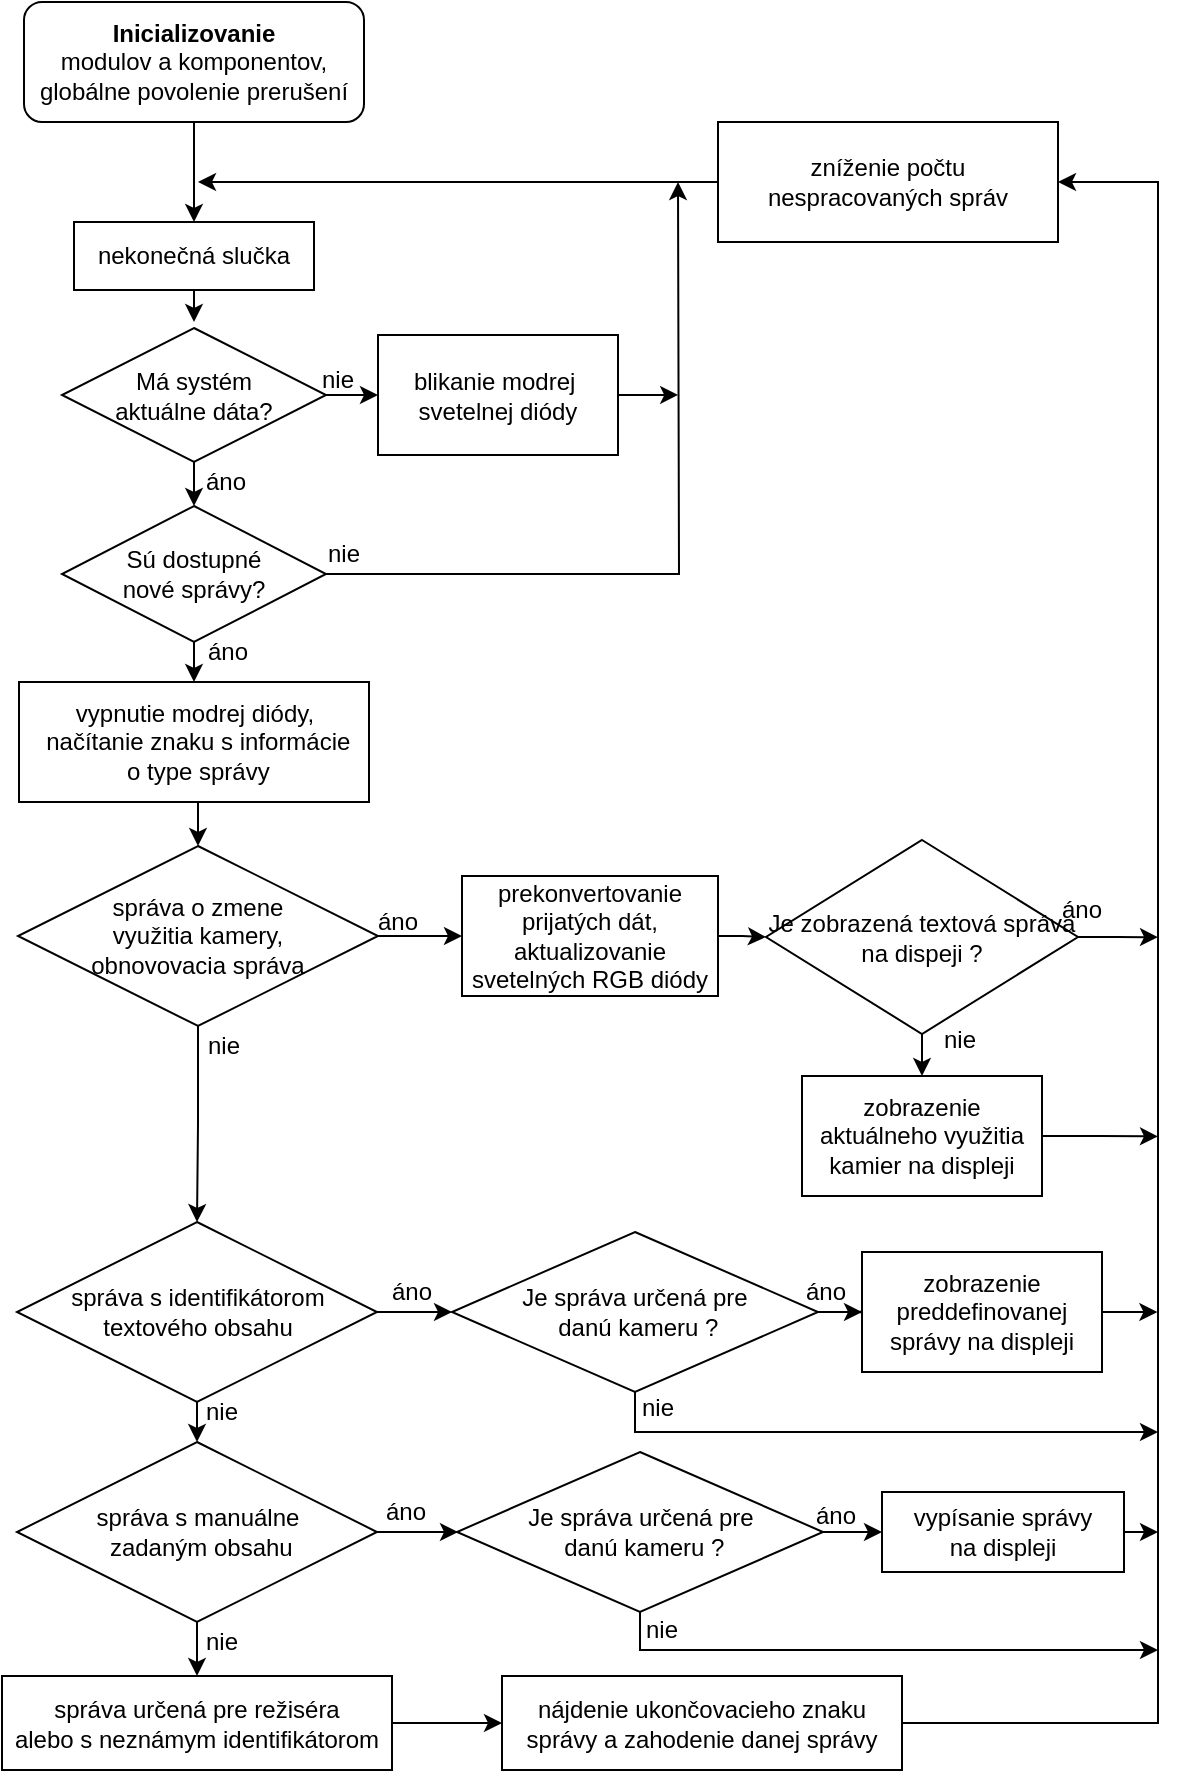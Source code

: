 <mxfile version="10.5.9" type="google"><diagram id="bNMlKe2uqAGoRYY3oSk_" name="Page-1"><mxGraphModel dx="1394" dy="764" grid="1" gridSize="10" guides="1" tooltips="1" connect="1" arrows="1" fold="1" page="1" pageScale="1" pageWidth="1169" pageHeight="827" math="0" shadow="0"><root><mxCell id="0"/><mxCell id="1" parent="0"/><mxCell id="bXKH13xxcR0M1pIBPUV--12" style="edgeStyle=orthogonalEdgeStyle;rounded=0;orthogonalLoop=1;jettySize=auto;html=1;exitX=0.5;exitY=1;exitDx=0;exitDy=0;entryX=0.5;entryY=0;entryDx=0;entryDy=0;" parent="1" source="bXKH13xxcR0M1pIBPUV--1" target="bXKH13xxcR0M1pIBPUV--3" edge="1"><mxGeometry relative="1" as="geometry"/></mxCell><mxCell id="bXKH13xxcR0M1pIBPUV--1" value="&lt;b&gt;Inicializovanie&lt;/b&gt;&lt;br&gt;modulov a komponentov,&lt;br&gt;globálne povolenie prerušení&lt;br&gt;" style="rounded=1;whiteSpace=wrap;html=1;" parent="1" vertex="1"><mxGeometry x="173" y="10" width="170" height="60" as="geometry"/></mxCell><mxCell id="bXKH13xxcR0M1pIBPUV--11" style="edgeStyle=orthogonalEdgeStyle;rounded=0;orthogonalLoop=1;jettySize=auto;html=1;exitX=0.5;exitY=1;exitDx=0;exitDy=0;" parent="1" source="bXKH13xxcR0M1pIBPUV--3" edge="1"><mxGeometry relative="1" as="geometry"><mxPoint x="258" y="170" as="targetPoint"/></mxGeometry></mxCell><mxCell id="bXKH13xxcR0M1pIBPUV--3" value="nekonečná slučka" style="rounded=0;whiteSpace=wrap;html=1;" parent="1" vertex="1"><mxGeometry x="198" y="120" width="120" height="34" as="geometry"/></mxCell><mxCell id="bXKH13xxcR0M1pIBPUV--10" style="edgeStyle=orthogonalEdgeStyle;rounded=0;orthogonalLoop=1;jettySize=auto;html=1;exitX=1;exitY=0.5;exitDx=0;exitDy=0;entryX=0;entryY=0.5;entryDx=0;entryDy=0;" parent="1" source="bXKH13xxcR0M1pIBPUV--4" target="bXKH13xxcR0M1pIBPUV--6" edge="1"><mxGeometry relative="1" as="geometry"><mxPoint x="340" y="230" as="targetPoint"/><Array as="points"><mxPoint x="330" y="206"/><mxPoint x="330" y="206"/></Array></mxGeometry></mxCell><mxCell id="bXKH13xxcR0M1pIBPUV--14" style="edgeStyle=orthogonalEdgeStyle;rounded=0;orthogonalLoop=1;jettySize=auto;html=1;exitX=0.5;exitY=1;exitDx=0;exitDy=0;entryX=0.5;entryY=0;entryDx=0;entryDy=0;" parent="1" source="bXKH13xxcR0M1pIBPUV--4" target="bXKH13xxcR0M1pIBPUV--5" edge="1"><mxGeometry relative="1" as="geometry"/></mxCell><mxCell id="bXKH13xxcR0M1pIBPUV--4" value="Má systém &lt;br&gt;aktuálne dáta?" style="rhombus;whiteSpace=wrap;html=1;" parent="1" vertex="1"><mxGeometry x="192" y="173" width="132" height="67" as="geometry"/></mxCell><mxCell id="bXKH13xxcR0M1pIBPUV--13" style="edgeStyle=orthogonalEdgeStyle;rounded=0;orthogonalLoop=1;jettySize=auto;html=1;exitX=0.5;exitY=1;exitDx=0;exitDy=0;entryX=0.5;entryY=0;entryDx=0;entryDy=0;" parent="1" source="bXKH13xxcR0M1pIBPUV--5" target="bXKH13xxcR0M1pIBPUV--8" edge="1"><mxGeometry relative="1" as="geometry"/></mxCell><mxCell id="bXKH13xxcR0M1pIBPUV--75" style="edgeStyle=orthogonalEdgeStyle;rounded=0;orthogonalLoop=1;jettySize=auto;html=1;exitX=1;exitY=0.5;exitDx=0;exitDy=0;" parent="1" source="bXKH13xxcR0M1pIBPUV--5" edge="1"><mxGeometry relative="1" as="geometry"><mxPoint x="500" y="100" as="targetPoint"/></mxGeometry></mxCell><mxCell id="bXKH13xxcR0M1pIBPUV--5" value="Sú dostupné &lt;br&gt;nové správy?" style="rhombus;whiteSpace=wrap;html=1;" parent="1" vertex="1"><mxGeometry x="192" y="262" width="132" height="68" as="geometry"/></mxCell><mxCell id="bXKH13xxcR0M1pIBPUV--77" style="edgeStyle=orthogonalEdgeStyle;rounded=0;orthogonalLoop=1;jettySize=auto;html=1;exitX=1;exitY=0.5;exitDx=0;exitDy=0;" parent="1" source="bXKH13xxcR0M1pIBPUV--6" edge="1"><mxGeometry relative="1" as="geometry"><mxPoint x="500.095" y="206.476" as="targetPoint"/></mxGeometry></mxCell><mxCell id="bXKH13xxcR0M1pIBPUV--6" value="blikanie modrej&amp;nbsp;&lt;br&gt;svetelnej diódy&lt;br&gt;" style="rounded=0;whiteSpace=wrap;html=1;" parent="1" vertex="1"><mxGeometry x="350" y="176.5" width="120" height="60" as="geometry"/></mxCell><mxCell id="bXKH13xxcR0M1pIBPUV--25" style="edgeStyle=orthogonalEdgeStyle;rounded=0;orthogonalLoop=1;jettySize=auto;html=1;exitX=0.5;exitY=1;exitDx=0;exitDy=0;entryX=0.5;entryY=0;entryDx=0;entryDy=0;" parent="1" source="bXKH13xxcR0M1pIBPUV--8" target="bXKH13xxcR0M1pIBPUV--15" edge="1"><mxGeometry relative="1" as="geometry"><mxPoint x="258" y="460" as="targetPoint"/></mxGeometry></mxCell><mxCell id="bXKH13xxcR0M1pIBPUV--8" value="vypnutie modrej diódy,&lt;br&gt;&amp;nbsp;načítanie znaku s informácie&lt;br&gt;&amp;nbsp;o type správy" style="rounded=0;whiteSpace=wrap;html=1;" parent="1" vertex="1"><mxGeometry x="170.5" y="350" width="175" height="60" as="geometry"/></mxCell><mxCell id="bXKH13xxcR0M1pIBPUV--57" style="edgeStyle=orthogonalEdgeStyle;rounded=0;orthogonalLoop=1;jettySize=auto;html=1;exitX=1;exitY=0.5;exitDx=0;exitDy=0;entryX=0;entryY=0.5;entryDx=0;entryDy=0;" parent="1" source="bXKH13xxcR0M1pIBPUV--15" target="bXKH13xxcR0M1pIBPUV--40" edge="1"><mxGeometry relative="1" as="geometry"><mxPoint x="390" y="507" as="targetPoint"/><Array as="points"><mxPoint x="392" y="477"/></Array></mxGeometry></mxCell><mxCell id="bXKH13xxcR0M1pIBPUV--80" style="edgeStyle=orthogonalEdgeStyle;rounded=0;orthogonalLoop=1;jettySize=auto;html=1;exitX=0.5;exitY=1;exitDx=0;exitDy=0;entryX=0.5;entryY=0;entryDx=0;entryDy=0;" parent="1" source="bXKH13xxcR0M1pIBPUV--15" target="bXKH13xxcR0M1pIBPUV--16" edge="1"><mxGeometry relative="1" as="geometry"/></mxCell><mxCell id="bXKH13xxcR0M1pIBPUV--15" value="správa o zmene &lt;br&gt;využitia kamery, &lt;br&gt;obnovovacia správa" style="rhombus;whiteSpace=wrap;html=1;" parent="1" vertex="1"><mxGeometry x="170" y="432" width="180" height="90" as="geometry"/></mxCell><mxCell id="bXKH13xxcR0M1pIBPUV--27" style="edgeStyle=orthogonalEdgeStyle;rounded=0;orthogonalLoop=1;jettySize=auto;html=1;exitX=0.5;exitY=1;exitDx=0;exitDy=0;entryX=0.5;entryY=0;entryDx=0;entryDy=0;" parent="1" source="bXKH13xxcR0M1pIBPUV--16" target="bXKH13xxcR0M1pIBPUV--17" edge="1"><mxGeometry relative="1" as="geometry"/></mxCell><mxCell id="bXKH13xxcR0M1pIBPUV--46" style="edgeStyle=orthogonalEdgeStyle;rounded=0;orthogonalLoop=1;jettySize=auto;html=1;exitX=1;exitY=0.5;exitDx=0;exitDy=0;entryX=0;entryY=0.5;entryDx=0;entryDy=0;" parent="1" source="bXKH13xxcR0M1pIBPUV--16" edge="1"><mxGeometry relative="1" as="geometry"><mxPoint x="387" y="665" as="targetPoint"/></mxGeometry></mxCell><mxCell id="bXKH13xxcR0M1pIBPUV--16" value="správa s identifikátorom textového obsahu" style="rhombus;whiteSpace=wrap;html=1;" parent="1" vertex="1"><mxGeometry x="169.5" y="620" width="180" height="90" as="geometry"/></mxCell><mxCell id="bXKH13xxcR0M1pIBPUV--21" style="edgeStyle=orthogonalEdgeStyle;rounded=0;orthogonalLoop=1;jettySize=auto;html=1;exitX=0.5;exitY=1;exitDx=0;exitDy=0;entryX=0.5;entryY=0;entryDx=0;entryDy=0;" parent="1" source="bXKH13xxcR0M1pIBPUV--17" target="bXKH13xxcR0M1pIBPUV--19" edge="1"><mxGeometry relative="1" as="geometry"/></mxCell><mxCell id="bXKH13xxcR0M1pIBPUV--47" style="edgeStyle=orthogonalEdgeStyle;rounded=0;orthogonalLoop=1;jettySize=auto;html=1;exitX=1;exitY=0.5;exitDx=0;exitDy=0;entryX=0;entryY=0.5;entryDx=0;entryDy=0;" parent="1" source="bXKH13xxcR0M1pIBPUV--17" target="bXKH13xxcR0M1pIBPUV--44" edge="1"><mxGeometry relative="1" as="geometry"><Array as="points"><mxPoint x="390" y="775"/><mxPoint x="390" y="775"/></Array></mxGeometry></mxCell><mxCell id="bXKH13xxcR0M1pIBPUV--17" value="správa s manuálne&lt;br&gt;&amp;nbsp;zadaným obsahu" style="rhombus;whiteSpace=wrap;html=1;" parent="1" vertex="1"><mxGeometry x="169.5" y="730" width="180" height="90" as="geometry"/></mxCell><mxCell id="bXKH13xxcR0M1pIBPUV--48" style="edgeStyle=orthogonalEdgeStyle;rounded=0;orthogonalLoop=1;jettySize=auto;html=1;exitX=1;exitY=0.5;exitDx=0;exitDy=0;entryX=0;entryY=0.5;entryDx=0;entryDy=0;" parent="1" source="bXKH13xxcR0M1pIBPUV--19" target="bXKH13xxcR0M1pIBPUV--20" edge="1"><mxGeometry relative="1" as="geometry"/></mxCell><mxCell id="bXKH13xxcR0M1pIBPUV--19" value="&lt;span&gt;správa&lt;/span&gt;&lt;span&gt;&amp;nbsp;určená pre režiséra&lt;/span&gt;&lt;br&gt;&lt;span&gt;alebo s neznámym&amp;nbsp;&lt;/span&gt;&lt;span&gt;identifikátorom&lt;/span&gt;" style="rounded=0;whiteSpace=wrap;html=1;" parent="1" vertex="1"><mxGeometry x="162" y="847" width="195" height="47" as="geometry"/></mxCell><mxCell id="bXKH13xxcR0M1pIBPUV--52" style="edgeStyle=orthogonalEdgeStyle;rounded=0;orthogonalLoop=1;jettySize=auto;html=1;exitX=1;exitY=0.5;exitDx=0;exitDy=0;entryX=1;entryY=0.5;entryDx=0;entryDy=0;" parent="1" source="bXKH13xxcR0M1pIBPUV--20" target="bXKH13xxcR0M1pIBPUV--23" edge="1"><mxGeometry relative="1" as="geometry"><Array as="points"><mxPoint x="740" y="871"/><mxPoint x="740" y="100"/></Array></mxGeometry></mxCell><mxCell id="bXKH13xxcR0M1pIBPUV--20" value="nájdenie ukončovacieho znaku správy a zahodenie danej správy" style="rounded=0;whiteSpace=wrap;html=1;" parent="1" vertex="1"><mxGeometry x="412" y="847" width="200" height="47" as="geometry"/></mxCell><mxCell id="bXKH13xxcR0M1pIBPUV--74" style="edgeStyle=orthogonalEdgeStyle;rounded=0;orthogonalLoop=1;jettySize=auto;html=1;exitX=0;exitY=0.5;exitDx=0;exitDy=0;" parent="1" source="bXKH13xxcR0M1pIBPUV--23" edge="1"><mxGeometry relative="1" as="geometry"><mxPoint x="260" y="100" as="targetPoint"/></mxGeometry></mxCell><mxCell id="bXKH13xxcR0M1pIBPUV--23" value="zníženie počtu nespracovaných správ" style="rounded=0;whiteSpace=wrap;html=1;" parent="1" vertex="1"><mxGeometry x="520" y="70" width="170" height="60" as="geometry"/></mxCell><mxCell id="bXKH13xxcR0M1pIBPUV--28" value="nie" style="text;html=1;resizable=0;points=[];autosize=1;align=left;verticalAlign=top;spacingTop=-4;" parent="1" vertex="1"><mxGeometry x="320" y="189" width="30" height="20" as="geometry"/></mxCell><mxCell id="bXKH13xxcR0M1pIBPUV--29" value="nie" style="text;html=1;resizable=0;points=[];autosize=1;align=left;verticalAlign=top;spacingTop=-4;" parent="1" vertex="1"><mxGeometry x="322.5" y="276" width="30" height="20" as="geometry"/></mxCell><mxCell id="bXKH13xxcR0M1pIBPUV--30" value="nie" style="text;html=1;resizable=0;points=[];autosize=1;align=left;verticalAlign=top;spacingTop=-4;" parent="1" vertex="1"><mxGeometry x="262.5" y="522" width="30" height="20" as="geometry"/></mxCell><mxCell id="bXKH13xxcR0M1pIBPUV--31" value="nie" style="text;html=1;resizable=0;points=[];autosize=1;align=left;verticalAlign=top;spacingTop=-4;" parent="1" vertex="1"><mxGeometry x="262" y="705" width="30" height="20" as="geometry"/></mxCell><mxCell id="bXKH13xxcR0M1pIBPUV--32" value="nie" style="text;html=1;resizable=0;points=[];autosize=1;align=left;verticalAlign=top;spacingTop=-4;" parent="1" vertex="1"><mxGeometry x="262" y="820" width="30" height="20" as="geometry"/></mxCell><mxCell id="bXKH13xxcR0M1pIBPUV--33" value="áno" style="text;html=1;resizable=0;points=[];autosize=1;align=left;verticalAlign=top;spacingTop=-4;" parent="1" vertex="1"><mxGeometry x="262" y="240" width="40" height="20" as="geometry"/></mxCell><mxCell id="bXKH13xxcR0M1pIBPUV--34" value="áno" style="text;html=1;resizable=0;points=[];autosize=1;align=left;verticalAlign=top;spacingTop=-4;" parent="1" vertex="1"><mxGeometry x="263" y="325" width="40" height="20" as="geometry"/></mxCell><mxCell id="bXKH13xxcR0M1pIBPUV--35" value="áno" style="text;html=1;resizable=0;points=[];autosize=1;align=left;verticalAlign=top;spacingTop=-4;" parent="1" vertex="1"><mxGeometry x="347.5" y="460" width="40" height="20" as="geometry"/></mxCell><mxCell id="bXKH13xxcR0M1pIBPUV--36" value="áno" style="text;html=1;resizable=0;points=[];autosize=1;align=left;verticalAlign=top;spacingTop=-4;" parent="1" vertex="1"><mxGeometry x="354.5" y="645" width="40" height="20" as="geometry"/></mxCell><mxCell id="bXKH13xxcR0M1pIBPUV--37" value="áno" style="text;html=1;resizable=0;points=[];autosize=1;align=left;verticalAlign=top;spacingTop=-4;" parent="1" vertex="1"><mxGeometry x="352" y="755" width="40" height="20" as="geometry"/></mxCell><mxCell id="bXKH13xxcR0M1pIBPUV--59" style="edgeStyle=orthogonalEdgeStyle;rounded=0;orthogonalLoop=1;jettySize=auto;html=1;exitX=1;exitY=0.5;exitDx=0;exitDy=0;entryX=0;entryY=0.5;entryDx=0;entryDy=0;" parent="1" source="bXKH13xxcR0M1pIBPUV--40" target="bXKH13xxcR0M1pIBPUV--58" edge="1"><mxGeometry relative="1" as="geometry"><Array as="points"><mxPoint x="532" y="477"/><mxPoint x="532" y="478"/></Array></mxGeometry></mxCell><mxCell id="bXKH13xxcR0M1pIBPUV--40" value="prekonvertovanie prijatých dát,&lt;br&gt;aktualizovanie svetelných RGB diódy&lt;br&gt;" style="rounded=0;whiteSpace=wrap;html=1;" parent="1" vertex="1"><mxGeometry x="392" y="447" width="128" height="60" as="geometry"/></mxCell><mxCell id="bXKH13xxcR0M1pIBPUV--49" style="edgeStyle=orthogonalEdgeStyle;rounded=0;orthogonalLoop=1;jettySize=auto;html=1;exitX=1;exitY=0.5;exitDx=0;exitDy=0;entryX=0;entryY=0.5;entryDx=0;entryDy=0;" parent="1" target="bXKH13xxcR0M1pIBPUV--43" edge="1"><mxGeometry relative="1" as="geometry"><mxPoint x="602" y="665" as="targetPoint"/><mxPoint x="570" y="665" as="sourcePoint"/></mxGeometry></mxCell><mxCell id="bXKH13xxcR0M1pIBPUV--81" style="edgeStyle=orthogonalEdgeStyle;rounded=0;orthogonalLoop=1;jettySize=auto;html=1;exitX=0.5;exitY=1;exitDx=0;exitDy=0;" parent="1" source="bXKH13xxcR0M1pIBPUV--42" edge="1"><mxGeometry relative="1" as="geometry"><mxPoint x="740" y="725" as="targetPoint"/><Array as="points"><mxPoint x="479" y="725"/><mxPoint x="740" y="725"/></Array></mxGeometry></mxCell><mxCell id="bXKH13xxcR0M1pIBPUV--42" value="Je správa určená pre&lt;br&gt;&amp;nbsp;danú kameru ?" style="rhombus;whiteSpace=wrap;html=1;" parent="1" vertex="1"><mxGeometry x="387" y="625" width="183" height="80" as="geometry"/></mxCell><mxCell id="bXKH13xxcR0M1pIBPUV--72" value="" style="edgeStyle=orthogonalEdgeStyle;rounded=0;orthogonalLoop=1;jettySize=auto;html=1;exitX=0;exitY=0.5;exitDx=0;exitDy=0;" parent="1" source="bXKH13xxcR0M1pIBPUV--43" edge="1"><mxGeometry relative="1" as="geometry"><mxPoint x="590" y="665" as="targetPoint"/><Array as="points"/></mxGeometry></mxCell><mxCell id="bXKH13xxcR0M1pIBPUV--82" style="edgeStyle=orthogonalEdgeStyle;rounded=0;orthogonalLoop=1;jettySize=auto;html=1;exitX=1;exitY=0.5;exitDx=0;exitDy=0;" parent="1" source="bXKH13xxcR0M1pIBPUV--43" edge="1"><mxGeometry relative="1" as="geometry"><mxPoint x="739.667" y="664.667" as="targetPoint"/></mxGeometry></mxCell><mxCell id="bXKH13xxcR0M1pIBPUV--43" value="zobrazenie preddefinovanej správy na displeji" style="rounded=0;whiteSpace=wrap;html=1;" parent="1" vertex="1"><mxGeometry x="592" y="635" width="120" height="60" as="geometry"/></mxCell><mxCell id="bXKH13xxcR0M1pIBPUV--50" style="edgeStyle=orthogonalEdgeStyle;rounded=0;orthogonalLoop=1;jettySize=auto;html=1;exitX=1;exitY=0.5;exitDx=0;exitDy=0;entryX=0;entryY=0.5;entryDx=0;entryDy=0;" parent="1" source="bXKH13xxcR0M1pIBPUV--44" target="bXKH13xxcR0M1pIBPUV--45" edge="1"><mxGeometry relative="1" as="geometry"><mxPoint x="602" y="777" as="targetPoint"/><Array as="points"><mxPoint x="592" y="775"/><mxPoint x="592" y="775"/></Array></mxGeometry></mxCell><mxCell id="bXKH13xxcR0M1pIBPUV--84" style="edgeStyle=orthogonalEdgeStyle;rounded=0;orthogonalLoop=1;jettySize=auto;html=1;exitX=0.5;exitY=1;exitDx=0;exitDy=0;" parent="1" source="bXKH13xxcR0M1pIBPUV--44" edge="1"><mxGeometry relative="1" as="geometry"><mxPoint x="740" y="834" as="targetPoint"/><mxPoint x="481.048" y="809.048" as="sourcePoint"/><Array as="points"><mxPoint x="481" y="834"/></Array></mxGeometry></mxCell><mxCell id="bXKH13xxcR0M1pIBPUV--44" value="Je správa určená pre&lt;br&gt;&amp;nbsp;danú kameru ?" style="rhombus;whiteSpace=wrap;html=1;" parent="1" vertex="1"><mxGeometry x="389.5" y="735" width="183" height="80" as="geometry"/></mxCell><mxCell id="bXKH13xxcR0M1pIBPUV--83" style="edgeStyle=orthogonalEdgeStyle;rounded=0;orthogonalLoop=1;jettySize=auto;html=1;exitX=1;exitY=0.5;exitDx=0;exitDy=0;" parent="1" source="bXKH13xxcR0M1pIBPUV--45" edge="1"><mxGeometry relative="1" as="geometry"><mxPoint x="740.032" y="775.065" as="targetPoint"/></mxGeometry></mxCell><mxCell id="bXKH13xxcR0M1pIBPUV--45" value="vypísanie správy &lt;br&gt;na displeji" style="rounded=0;whiteSpace=wrap;html=1;" parent="1" vertex="1"><mxGeometry x="602" y="755" width="121" height="40" as="geometry"/></mxCell><mxCell id="bXKH13xxcR0M1pIBPUV--66" style="edgeStyle=orthogonalEdgeStyle;rounded=0;orthogonalLoop=1;jettySize=auto;html=1;exitX=0.5;exitY=1;exitDx=0;exitDy=0;entryX=0.5;entryY=0;entryDx=0;entryDy=0;" parent="1" source="bXKH13xxcR0M1pIBPUV--58" target="bXKH13xxcR0M1pIBPUV--64" edge="1"><mxGeometry relative="1" as="geometry"/></mxCell><mxCell id="bXKH13xxcR0M1pIBPUV--79" style="edgeStyle=orthogonalEdgeStyle;rounded=0;orthogonalLoop=1;jettySize=auto;html=1;exitX=1;exitY=0.5;exitDx=0;exitDy=0;" parent="1" source="bXKH13xxcR0M1pIBPUV--58" edge="1"><mxGeometry relative="1" as="geometry"><mxPoint x="740" y="477.6" as="targetPoint"/></mxGeometry></mxCell><mxCell id="bXKH13xxcR0M1pIBPUV--58" value="Je zobrazená textová správa na dispeji ?" style="rhombus;whiteSpace=wrap;html=1;" parent="1" vertex="1"><mxGeometry x="544" y="429" width="156" height="97" as="geometry"/></mxCell><mxCell id="bXKH13xxcR0M1pIBPUV--61" value="áno" style="text;html=1;resizable=0;points=[];autosize=1;align=left;verticalAlign=top;spacingTop=-4;" parent="1" vertex="1"><mxGeometry x="690" y="454" width="40" height="20" as="geometry"/></mxCell><mxCell id="bXKH13xxcR0M1pIBPUV--62" value="áno" style="text;html=1;resizable=0;points=[];autosize=1;align=left;verticalAlign=top;spacingTop=-4;" parent="1" vertex="1"><mxGeometry x="562" y="645" width="40" height="20" as="geometry"/></mxCell><mxCell id="bXKH13xxcR0M1pIBPUV--63" value="áno" style="text;html=1;resizable=0;points=[];autosize=1;align=left;verticalAlign=top;spacingTop=-4;" parent="1" vertex="1"><mxGeometry x="567" y="757" width="40" height="20" as="geometry"/></mxCell><mxCell id="bXKH13xxcR0M1pIBPUV--78" style="edgeStyle=orthogonalEdgeStyle;rounded=0;orthogonalLoop=1;jettySize=auto;html=1;exitX=1;exitY=0.5;exitDx=0;exitDy=0;" parent="1" source="bXKH13xxcR0M1pIBPUV--64" edge="1"><mxGeometry relative="1" as="geometry"><mxPoint x="740" y="577.2" as="targetPoint"/></mxGeometry></mxCell><mxCell id="bXKH13xxcR0M1pIBPUV--64" value="zobrazenie aktuálneho využitia kamier na displeji" style="rounded=0;whiteSpace=wrap;html=1;" parent="1" vertex="1"><mxGeometry x="562" y="547" width="120" height="60" as="geometry"/></mxCell><mxCell id="bXKH13xxcR0M1pIBPUV--67" value="nie" style="text;html=1;resizable=0;points=[];autosize=1;align=left;verticalAlign=top;spacingTop=-4;" parent="1" vertex="1"><mxGeometry x="630.5" y="519" width="30" height="20" as="geometry"/></mxCell><mxCell id="bXKH13xxcR0M1pIBPUV--68" value="nie" style="text;html=1;resizable=0;points=[];autosize=1;align=left;verticalAlign=top;spacingTop=-4;" parent="1" vertex="1"><mxGeometry x="480" y="703" width="30" height="20" as="geometry"/></mxCell><mxCell id="bXKH13xxcR0M1pIBPUV--69" value="nie" style="text;html=1;resizable=0;points=[];autosize=1;align=left;verticalAlign=top;spacingTop=-4;" parent="1" vertex="1"><mxGeometry x="482" y="814" width="30" height="20" as="geometry"/></mxCell></root></mxGraphModel></diagram></mxfile>